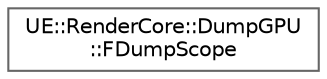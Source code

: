 digraph "Graphical Class Hierarchy"
{
 // INTERACTIVE_SVG=YES
 // LATEX_PDF_SIZE
  bgcolor="transparent";
  edge [fontname=Helvetica,fontsize=10,labelfontname=Helvetica,labelfontsize=10];
  node [fontname=Helvetica,fontsize=10,shape=box,height=0.2,width=0.4];
  rankdir="LR";
  Node0 [id="Node000000",label="UE::RenderCore::DumpGPU\l::FDumpScope",height=0.2,width=0.4,color="grey40", fillcolor="white", style="filled",URL="$dc/d90/classUE_1_1RenderCore_1_1DumpGPU_1_1FDumpScope.html",tooltip=" "];
}
